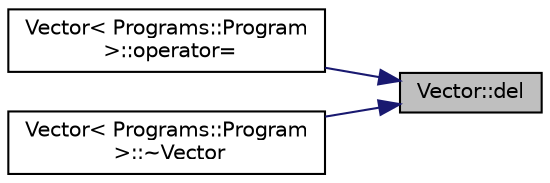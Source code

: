 digraph "Vector::del"
{
 // LATEX_PDF_SIZE
  edge [fontname="Helvetica",fontsize="10",labelfontname="Helvetica",labelfontsize="10"];
  node [fontname="Helvetica",fontsize="10",shape=record];
  rankdir="RL";
  Node1 [label="Vector::del",height=0.2,width=0.4,color="black", fillcolor="grey75", style="filled", fontcolor="black",tooltip=" "];
  Node1 -> Node2 [dir="back",color="midnightblue",fontsize="10",style="solid",fontname="Helvetica"];
  Node2 [label="Vector\< Programs::Program\l \>::operator=",height=0.2,width=0.4,color="black", fillcolor="white", style="filled",URL="$class_vector.html#a5ef82a6c7d05bce692d4513ff0183a83",tooltip=" "];
  Node1 -> Node3 [dir="back",color="midnightblue",fontsize="10",style="solid",fontname="Helvetica"];
  Node3 [label="Vector\< Programs::Program\l \>::~Vector",height=0.2,width=0.4,color="black", fillcolor="white", style="filled",URL="$class_vector.html#afd524fac19e6d3d69db5198ffe2952b0",tooltip=" "];
}
